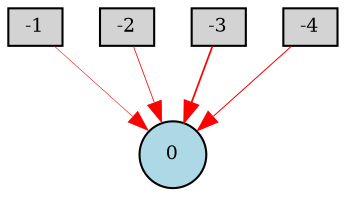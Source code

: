 digraph {
	node [fontsize=9 height=0.2 shape=circle width=0.2]
	-1 [fillcolor=lightgray shape=box style=filled]
	-2 [fillcolor=lightgray shape=box style=filled]
	-3 [fillcolor=lightgray shape=box style=filled]
	-4 [fillcolor=lightgray shape=box style=filled]
	0 [fillcolor=lightblue style=filled]
	-4 -> 0 [color=red penwidth=0.486861401000217 style=solid]
	-2 -> 0 [color=red penwidth=0.3852565628756227 style=solid]
	-3 -> 0 [color=red penwidth=0.834027102349749 style=solid]
	-1 -> 0 [color=red penwidth=0.2635327951921239 style=solid]
}
